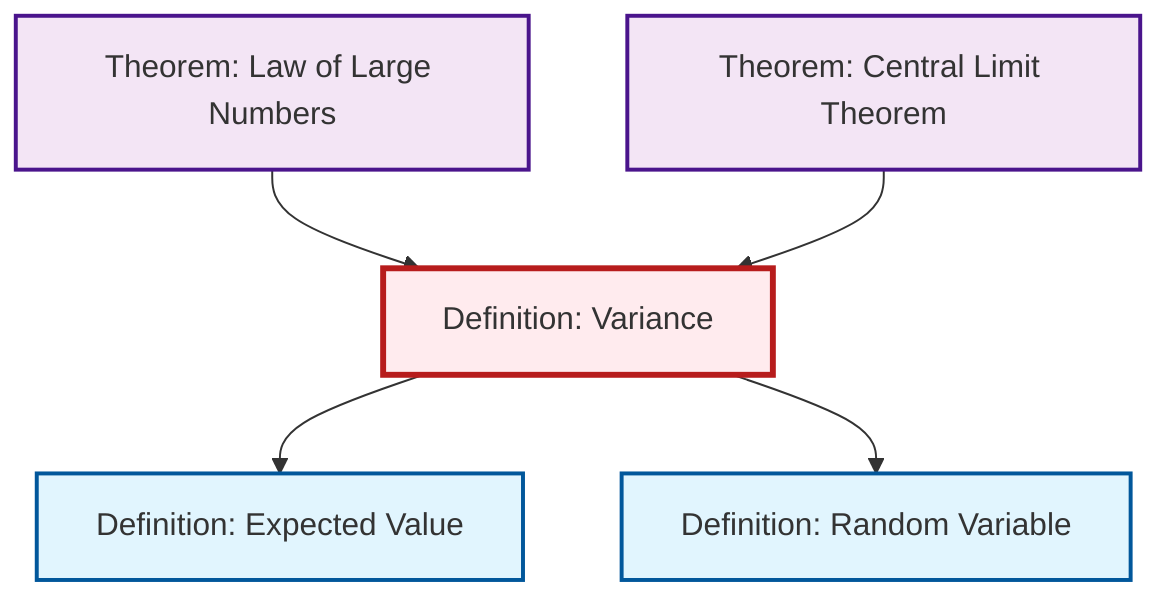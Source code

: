 graph TD
    classDef definition fill:#e1f5fe,stroke:#01579b,stroke-width:2px
    classDef theorem fill:#f3e5f5,stroke:#4a148c,stroke-width:2px
    classDef axiom fill:#fff3e0,stroke:#e65100,stroke-width:2px
    classDef example fill:#e8f5e9,stroke:#1b5e20,stroke-width:2px
    classDef current fill:#ffebee,stroke:#b71c1c,stroke-width:3px
    thm-law-of-large-numbers["Theorem: Law of Large Numbers"]:::theorem
    def-variance["Definition: Variance"]:::definition
    def-expectation["Definition: Expected Value"]:::definition
    def-random-variable["Definition: Random Variable"]:::definition
    thm-central-limit["Theorem: Central Limit Theorem"]:::theorem
    def-variance --> def-expectation
    thm-law-of-large-numbers --> def-variance
    def-variance --> def-random-variable
    thm-central-limit --> def-variance
    class def-variance current